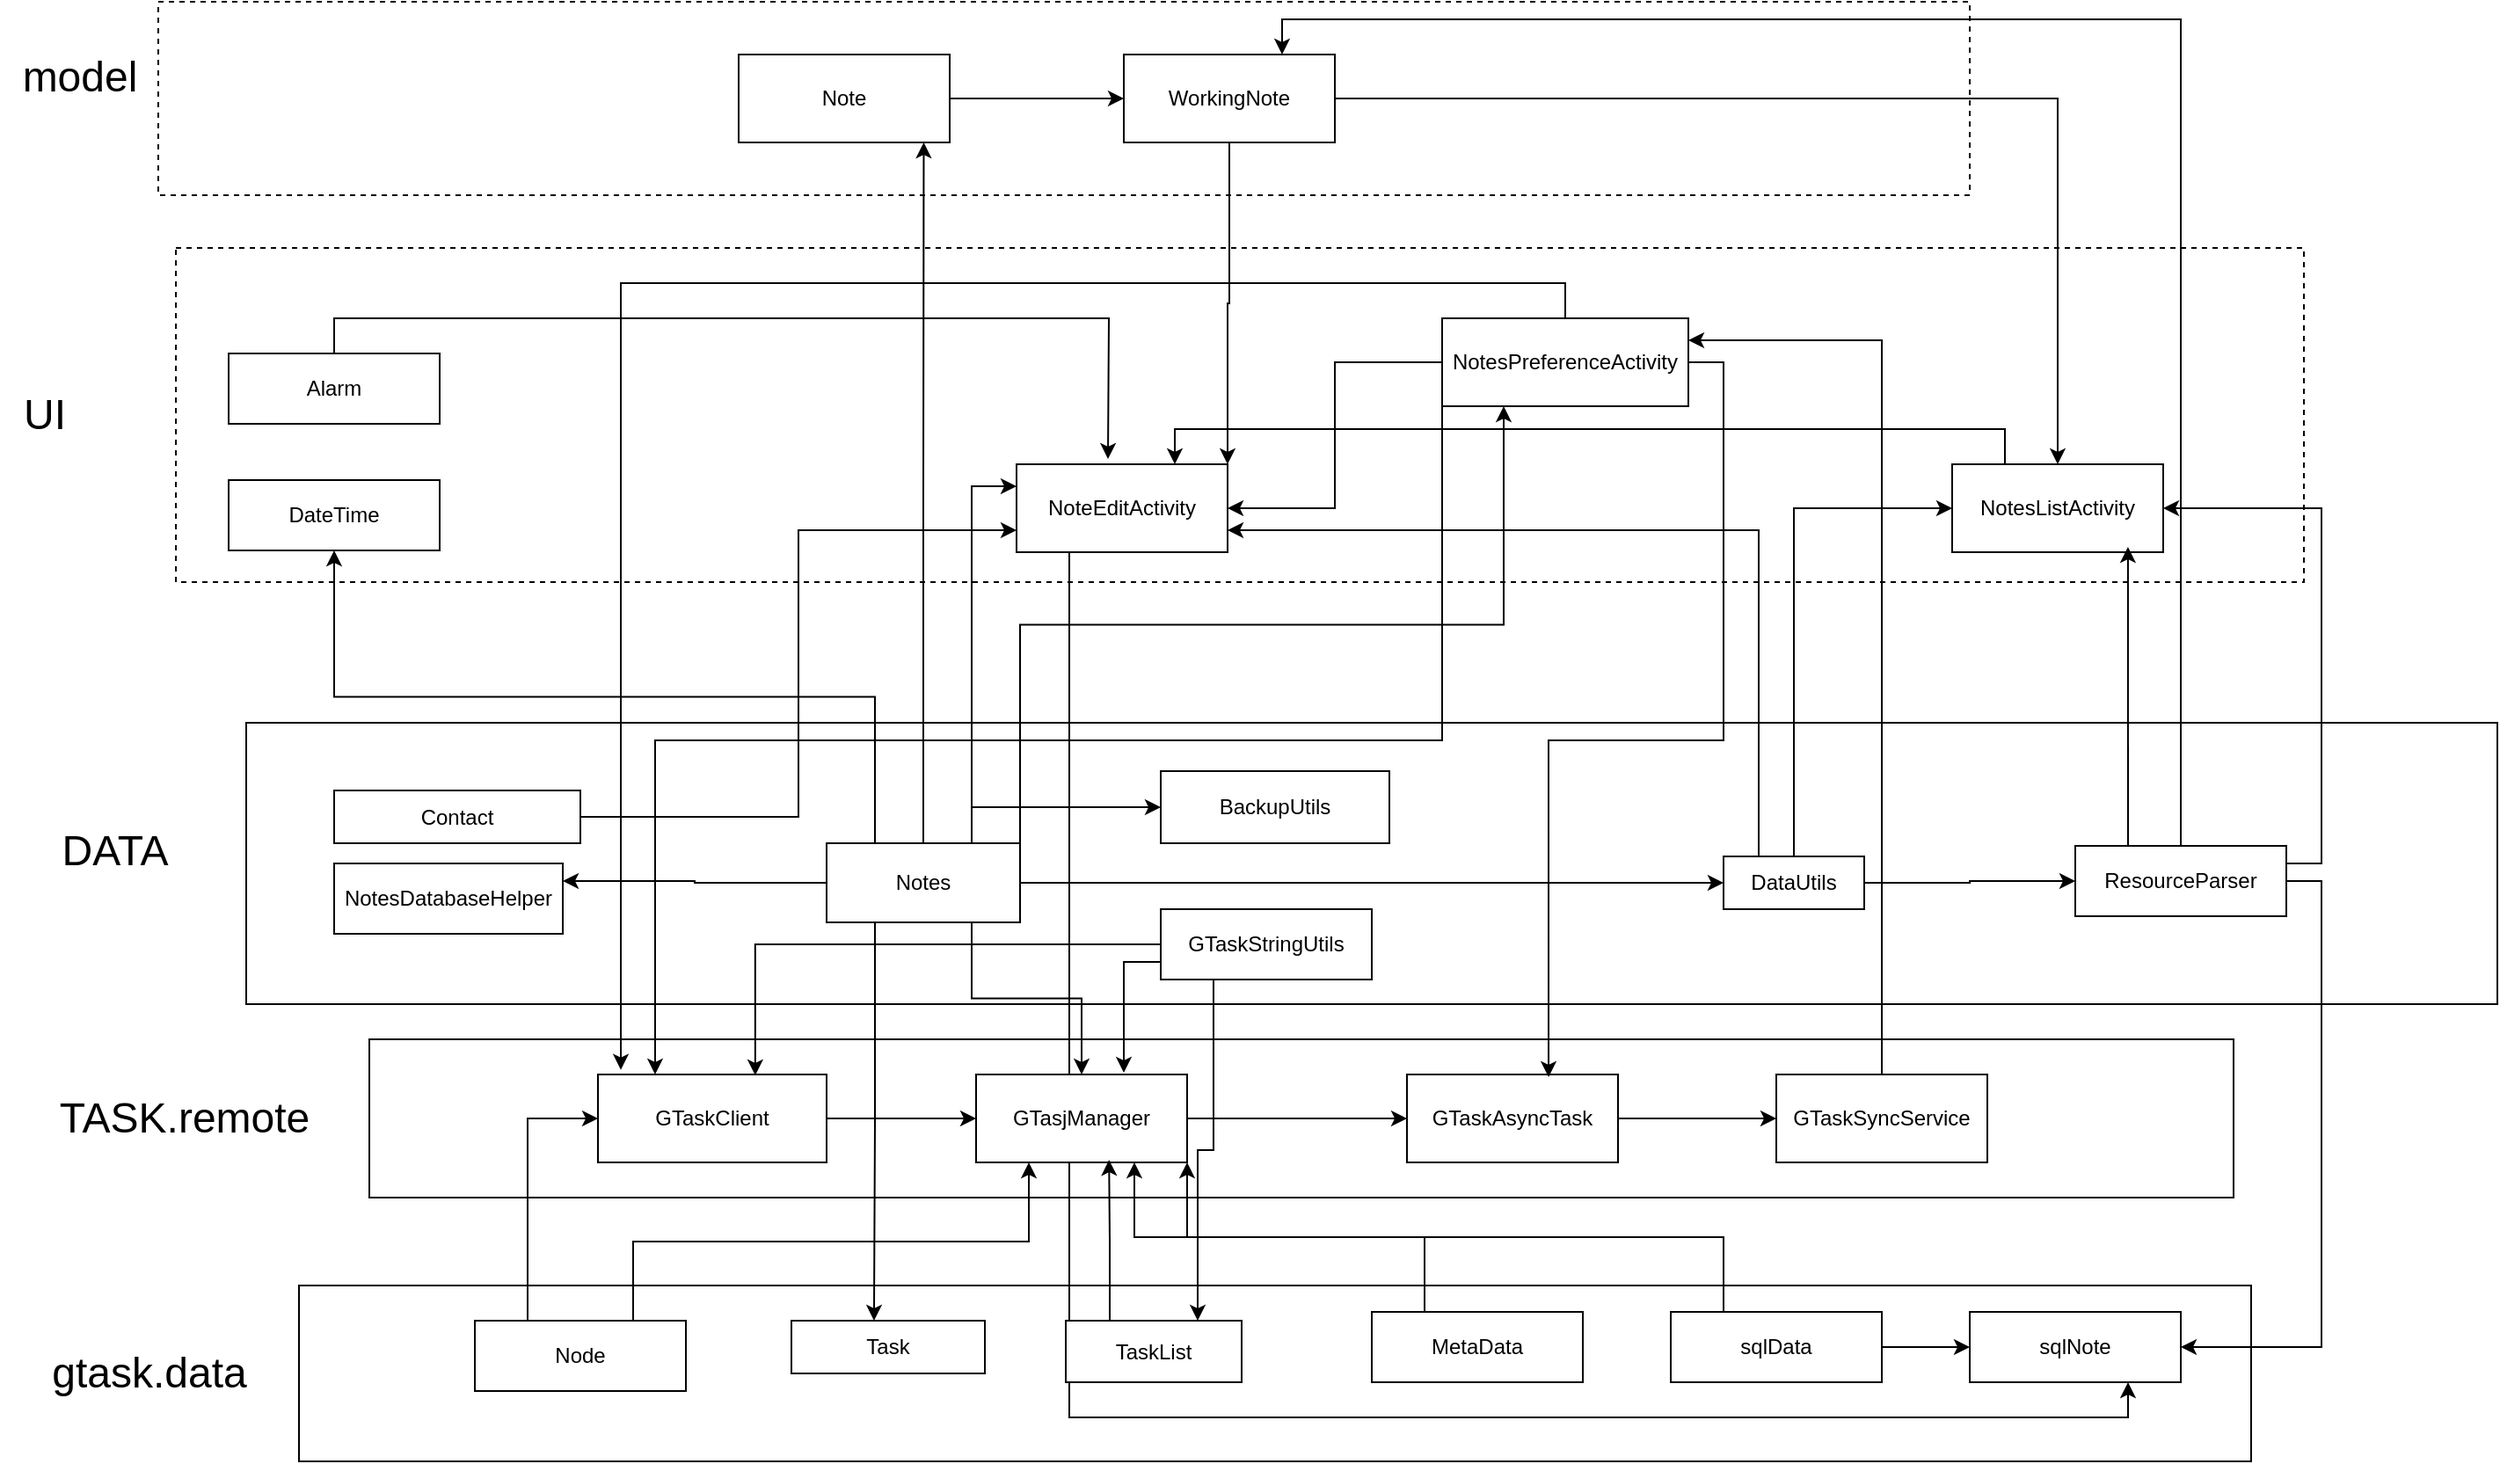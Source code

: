<mxfile version="26.0.4">
  <diagram name="Page-1" id="e7e014a7-5840-1c2e-5031-d8a46d1fe8dd">
    <mxGraphModel dx="3000" dy="1722" grid="1" gridSize="10" guides="1" tooltips="1" connect="1" arrows="1" fold="1" page="1" pageScale="1" pageWidth="1169" pageHeight="826" background="none" math="0" shadow="0">
      <root>
        <mxCell id="0" />
        <mxCell id="1" parent="0" />
        <mxCell id="LxAjSilcedoxKvx_5Ozk-166" value="" style="rounded=0;whiteSpace=wrap;html=1;" parent="1" vertex="1">
          <mxGeometry x="-70" y="550" width="1110" height="100" as="geometry" />
        </mxCell>
        <mxCell id="LxAjSilcedoxKvx_5Ozk-165" value="" style="rounded=0;whiteSpace=wrap;html=1;" parent="1" vertex="1">
          <mxGeometry x="-30" y="410" width="1060" height="90" as="geometry" />
        </mxCell>
        <mxCell id="LxAjSilcedoxKvx_5Ozk-162" value="" style="rounded=0;whiteSpace=wrap;html=1;" parent="1" vertex="1">
          <mxGeometry x="-100" y="230" width="1280" height="160" as="geometry" />
        </mxCell>
        <mxCell id="LxAjSilcedoxKvx_5Ozk-155" value="" style="rounded=0;whiteSpace=wrap;html=1;dashed=1;" parent="1" vertex="1">
          <mxGeometry x="-140" y="-40" width="1210" height="190" as="geometry" />
        </mxCell>
        <mxCell id="LxAjSilcedoxKvx_5Ozk-151" value="" style="rounded=0;whiteSpace=wrap;html=1;dashed=1;" parent="1" vertex="1">
          <mxGeometry x="-150" y="-180" width="1030" height="110" as="geometry" />
        </mxCell>
        <mxCell id="LxAjSilcedoxKvx_5Ozk-46" value="" style="edgeStyle=orthogonalEdgeStyle;rounded=0;orthogonalLoop=1;jettySize=auto;html=1;" parent="1" source="LxAjSilcedoxKvx_5Ozk-41" target="LxAjSilcedoxKvx_5Ozk-45" edge="1">
          <mxGeometry relative="1" as="geometry" />
        </mxCell>
        <mxCell id="LxAjSilcedoxKvx_5Ozk-41" value="Note" style="rounded=0;whiteSpace=wrap;html=1;" parent="1" vertex="1">
          <mxGeometry x="180" y="-150" width="120" height="50" as="geometry" />
        </mxCell>
        <mxCell id="LxAjSilcedoxKvx_5Ozk-48" value="" style="edgeStyle=orthogonalEdgeStyle;rounded=0;orthogonalLoop=1;jettySize=auto;html=1;" parent="1" source="LxAjSilcedoxKvx_5Ozk-45" target="LxAjSilcedoxKvx_5Ozk-47" edge="1">
          <mxGeometry relative="1" as="geometry" />
        </mxCell>
        <mxCell id="LxAjSilcedoxKvx_5Ozk-136" style="edgeStyle=orthogonalEdgeStyle;rounded=0;orthogonalLoop=1;jettySize=auto;html=1;exitX=0.5;exitY=1;exitDx=0;exitDy=0;entryX=1;entryY=0;entryDx=0;entryDy=0;" parent="1" source="LxAjSilcedoxKvx_5Ozk-45" target="LxAjSilcedoxKvx_5Ozk-52" edge="1">
          <mxGeometry relative="1" as="geometry" />
        </mxCell>
        <mxCell id="LxAjSilcedoxKvx_5Ozk-45" value="WorkingNote" style="whiteSpace=wrap;html=1;rounded=0;" parent="1" vertex="1">
          <mxGeometry x="399" y="-150" width="120" height="50" as="geometry" />
        </mxCell>
        <mxCell id="LxAjSilcedoxKvx_5Ozk-149" style="edgeStyle=orthogonalEdgeStyle;rounded=0;orthogonalLoop=1;jettySize=auto;html=1;exitX=0.25;exitY=0;exitDx=0;exitDy=0;entryX=0.75;entryY=0;entryDx=0;entryDy=0;" parent="1" source="LxAjSilcedoxKvx_5Ozk-47" target="LxAjSilcedoxKvx_5Ozk-52" edge="1">
          <mxGeometry relative="1" as="geometry" />
        </mxCell>
        <mxCell id="LxAjSilcedoxKvx_5Ozk-47" value="NotesListActivity" style="whiteSpace=wrap;html=1;rounded=0;" parent="1" vertex="1">
          <mxGeometry x="870" y="83" width="120" height="50" as="geometry" />
        </mxCell>
        <mxCell id="LxAjSilcedoxKvx_5Ozk-141" style="edgeStyle=orthogonalEdgeStyle;rounded=0;orthogonalLoop=1;jettySize=auto;html=1;exitX=0.25;exitY=1;exitDx=0;exitDy=0;entryX=0.75;entryY=1;entryDx=0;entryDy=0;" parent="1" source="LxAjSilcedoxKvx_5Ozk-52" target="LxAjSilcedoxKvx_5Ozk-78" edge="1">
          <mxGeometry relative="1" as="geometry" />
        </mxCell>
        <mxCell id="LxAjSilcedoxKvx_5Ozk-52" value="NoteEditActivity" style="rounded=0;whiteSpace=wrap;html=1;strokeColor=default;align=center;verticalAlign=middle;fontFamily=Helvetica;fontSize=12;fontColor=default;fillColor=default;" parent="1" vertex="1">
          <mxGeometry x="338" y="83" width="120" height="50" as="geometry" />
        </mxCell>
        <mxCell id="LxAjSilcedoxKvx_5Ozk-131" style="edgeStyle=orthogonalEdgeStyle;rounded=0;orthogonalLoop=1;jettySize=auto;html=1;exitX=0.5;exitY=0;exitDx=0;exitDy=0;" parent="1" source="LxAjSilcedoxKvx_5Ozk-53" edge="1">
          <mxGeometry relative="1" as="geometry">
            <mxPoint x="390" y="80" as="targetPoint" />
          </mxGeometry>
        </mxCell>
        <mxCell id="LxAjSilcedoxKvx_5Ozk-53" value="Alarm" style="rounded=0;whiteSpace=wrap;html=1;strokeColor=default;align=center;verticalAlign=middle;fontFamily=Helvetica;fontSize=12;fontColor=default;fillColor=default;" parent="1" vertex="1">
          <mxGeometry x="-110" y="20" width="120" height="40" as="geometry" />
        </mxCell>
        <mxCell id="LxAjSilcedoxKvx_5Ozk-90" style="edgeStyle=orthogonalEdgeStyle;rounded=0;orthogonalLoop=1;jettySize=auto;html=1;exitX=0.25;exitY=0;exitDx=0;exitDy=0;entryX=0.5;entryY=1;entryDx=0;entryDy=0;" parent="1" source="LxAjSilcedoxKvx_5Ozk-55" target="LxAjSilcedoxKvx_5Ozk-63" edge="1">
          <mxGeometry relative="1" as="geometry" />
        </mxCell>
        <mxCell id="LxAjSilcedoxKvx_5Ozk-92" style="edgeStyle=orthogonalEdgeStyle;rounded=0;orthogonalLoop=1;jettySize=auto;html=1;exitX=0.75;exitY=0;exitDx=0;exitDy=0;entryX=0;entryY=0.5;entryDx=0;entryDy=0;" parent="1" source="LxAjSilcedoxKvx_5Ozk-55" target="LxAjSilcedoxKvx_5Ozk-59" edge="1">
          <mxGeometry relative="1" as="geometry" />
        </mxCell>
        <mxCell id="LxAjSilcedoxKvx_5Ozk-93" style="edgeStyle=orthogonalEdgeStyle;rounded=0;orthogonalLoop=1;jettySize=auto;html=1;exitX=1;exitY=0.5;exitDx=0;exitDy=0;entryX=0;entryY=0.5;entryDx=0;entryDy=0;" parent="1" source="LxAjSilcedoxKvx_5Ozk-55" target="LxAjSilcedoxKvx_5Ozk-67" edge="1">
          <mxGeometry relative="1" as="geometry" />
        </mxCell>
        <mxCell id="LxAjSilcedoxKvx_5Ozk-101" style="edgeStyle=orthogonalEdgeStyle;rounded=0;orthogonalLoop=1;jettySize=auto;html=1;exitX=0;exitY=0.5;exitDx=0;exitDy=0;entryX=1;entryY=0.25;entryDx=0;entryDy=0;" parent="1" source="LxAjSilcedoxKvx_5Ozk-55" target="LxAjSilcedoxKvx_5Ozk-61" edge="1">
          <mxGeometry relative="1" as="geometry" />
        </mxCell>
        <mxCell id="LxAjSilcedoxKvx_5Ozk-106" style="edgeStyle=orthogonalEdgeStyle;rounded=0;orthogonalLoop=1;jettySize=auto;html=1;exitX=0.75;exitY=1;exitDx=0;exitDy=0;entryX=0.5;entryY=0;entryDx=0;entryDy=0;" parent="1" source="LxAjSilcedoxKvx_5Ozk-55" target="LxAjSilcedoxKvx_5Ozk-70" edge="1">
          <mxGeometry relative="1" as="geometry" />
        </mxCell>
        <mxCell id="LxAjSilcedoxKvx_5Ozk-123" style="edgeStyle=orthogonalEdgeStyle;rounded=0;orthogonalLoop=1;jettySize=auto;html=1;exitX=1;exitY=0;exitDx=0;exitDy=0;entryX=0.25;entryY=1;entryDx=0;entryDy=0;" parent="1" source="LxAjSilcedoxKvx_5Ozk-55" target="LxAjSilcedoxKvx_5Ozk-66" edge="1">
          <mxGeometry relative="1" as="geometry" />
        </mxCell>
        <mxCell id="LxAjSilcedoxKvx_5Ozk-137" style="edgeStyle=orthogonalEdgeStyle;rounded=0;orthogonalLoop=1;jettySize=auto;html=1;exitX=0.75;exitY=0;exitDx=0;exitDy=0;entryX=0;entryY=0.25;entryDx=0;entryDy=0;" parent="1" source="LxAjSilcedoxKvx_5Ozk-55" target="LxAjSilcedoxKvx_5Ozk-52" edge="1">
          <mxGeometry relative="1" as="geometry" />
        </mxCell>
        <mxCell id="LxAjSilcedoxKvx_5Ozk-55" value="Notes" style="rounded=0;whiteSpace=wrap;html=1;strokeColor=default;align=center;verticalAlign=middle;fontFamily=Helvetica;fontSize=12;fontColor=default;fillColor=default;" parent="1" vertex="1">
          <mxGeometry x="230" y="298.5" width="110" height="45" as="geometry" />
        </mxCell>
        <mxCell id="LxAjSilcedoxKvx_5Ozk-59" value="BackupUtils" style="whiteSpace=wrap;html=1;rounded=0;" parent="1" vertex="1">
          <mxGeometry x="420" y="257.5" width="130" height="41" as="geometry" />
        </mxCell>
        <mxCell id="LxAjSilcedoxKvx_5Ozk-61" value="NotesDatabaseHelper" style="whiteSpace=wrap;html=1;rounded=0;" parent="1" vertex="1">
          <mxGeometry x="-50" y="310" width="130" height="40" as="geometry" />
        </mxCell>
        <mxCell id="LxAjSilcedoxKvx_5Ozk-63" value="DateTime" style="rounded=0;whiteSpace=wrap;html=1;" parent="1" vertex="1">
          <mxGeometry x="-110" y="92" width="120" height="40" as="geometry" />
        </mxCell>
        <mxCell id="LxAjSilcedoxKvx_5Ozk-116" style="edgeStyle=orthogonalEdgeStyle;rounded=0;orthogonalLoop=1;jettySize=auto;html=1;exitX=0.25;exitY=1;exitDx=0;exitDy=0;entryX=0.75;entryY=0;entryDx=0;entryDy=0;" parent="1" source="LxAjSilcedoxKvx_5Ozk-65" target="LxAjSilcedoxKvx_5Ozk-75" edge="1">
          <mxGeometry relative="1" as="geometry" />
        </mxCell>
        <mxCell id="LxAjSilcedoxKvx_5Ozk-65" value="GTaskStringUtils" style="rounded=0;whiteSpace=wrap;html=1;" parent="1" vertex="1">
          <mxGeometry x="420" y="336" width="120" height="40" as="geometry" />
        </mxCell>
        <mxCell id="LxAjSilcedoxKvx_5Ozk-79" style="edgeStyle=orthogonalEdgeStyle;rounded=0;orthogonalLoop=1;jettySize=auto;html=1;entryX=1;entryY=0.5;entryDx=0;entryDy=0;" parent="1" source="LxAjSilcedoxKvx_5Ozk-66" target="LxAjSilcedoxKvx_5Ozk-52" edge="1">
          <mxGeometry relative="1" as="geometry" />
        </mxCell>
        <mxCell id="LxAjSilcedoxKvx_5Ozk-134" style="edgeStyle=orthogonalEdgeStyle;rounded=0;orthogonalLoop=1;jettySize=auto;html=1;exitX=0;exitY=1;exitDx=0;exitDy=0;entryX=0.25;entryY=0;entryDx=0;entryDy=0;" parent="1" source="LxAjSilcedoxKvx_5Ozk-66" target="LxAjSilcedoxKvx_5Ozk-69" edge="1">
          <mxGeometry relative="1" as="geometry" />
        </mxCell>
        <mxCell id="LxAjSilcedoxKvx_5Ozk-66" value="NotesPreferenceActivity" style="rounded=0;whiteSpace=wrap;html=1;" parent="1" vertex="1">
          <mxGeometry x="580" width="140" height="50" as="geometry" />
        </mxCell>
        <mxCell id="LxAjSilcedoxKvx_5Ozk-94" style="edgeStyle=orthogonalEdgeStyle;rounded=0;orthogonalLoop=1;jettySize=auto;html=1;exitX=1;exitY=0.5;exitDx=0;exitDy=0;entryX=0;entryY=0.5;entryDx=0;entryDy=0;" parent="1" source="LxAjSilcedoxKvx_5Ozk-67" target="LxAjSilcedoxKvx_5Ozk-68" edge="1">
          <mxGeometry relative="1" as="geometry" />
        </mxCell>
        <mxCell id="LxAjSilcedoxKvx_5Ozk-130" style="edgeStyle=orthogonalEdgeStyle;rounded=0;orthogonalLoop=1;jettySize=auto;html=1;exitX=0.5;exitY=0;exitDx=0;exitDy=0;entryX=0;entryY=0.5;entryDx=0;entryDy=0;" parent="1" source="LxAjSilcedoxKvx_5Ozk-67" target="LxAjSilcedoxKvx_5Ozk-47" edge="1">
          <mxGeometry relative="1" as="geometry" />
        </mxCell>
        <mxCell id="LxAjSilcedoxKvx_5Ozk-138" style="edgeStyle=orthogonalEdgeStyle;rounded=0;orthogonalLoop=1;jettySize=auto;html=1;exitX=0.25;exitY=0;exitDx=0;exitDy=0;entryX=1;entryY=0.75;entryDx=0;entryDy=0;" parent="1" source="LxAjSilcedoxKvx_5Ozk-67" target="LxAjSilcedoxKvx_5Ozk-52" edge="1">
          <mxGeometry relative="1" as="geometry" />
        </mxCell>
        <mxCell id="LxAjSilcedoxKvx_5Ozk-67" value="DataUtils" style="rounded=0;whiteSpace=wrap;html=1;" parent="1" vertex="1">
          <mxGeometry x="740" y="306" width="80" height="30" as="geometry" />
        </mxCell>
        <mxCell id="LxAjSilcedoxKvx_5Ozk-96" style="edgeStyle=orthogonalEdgeStyle;rounded=0;orthogonalLoop=1;jettySize=auto;html=1;exitX=0.5;exitY=0;exitDx=0;exitDy=0;entryX=0.75;entryY=0;entryDx=0;entryDy=0;" parent="1" source="LxAjSilcedoxKvx_5Ozk-68" target="LxAjSilcedoxKvx_5Ozk-45" edge="1">
          <mxGeometry relative="1" as="geometry" />
        </mxCell>
        <mxCell id="LxAjSilcedoxKvx_5Ozk-120" style="edgeStyle=orthogonalEdgeStyle;rounded=0;orthogonalLoop=1;jettySize=auto;html=1;exitX=1;exitY=0.5;exitDx=0;exitDy=0;entryX=1;entryY=0.5;entryDx=0;entryDy=0;" parent="1" source="LxAjSilcedoxKvx_5Ozk-68" target="LxAjSilcedoxKvx_5Ozk-78" edge="1">
          <mxGeometry relative="1" as="geometry" />
        </mxCell>
        <mxCell id="LxAjSilcedoxKvx_5Ozk-148" style="edgeStyle=orthogonalEdgeStyle;rounded=0;orthogonalLoop=1;jettySize=auto;html=1;exitX=1;exitY=0.25;exitDx=0;exitDy=0;entryX=1;entryY=0.5;entryDx=0;entryDy=0;" parent="1" source="LxAjSilcedoxKvx_5Ozk-68" target="LxAjSilcedoxKvx_5Ozk-47" edge="1">
          <mxGeometry relative="1" as="geometry" />
        </mxCell>
        <mxCell id="LxAjSilcedoxKvx_5Ozk-68" value="ResourceParser" style="rounded=0;whiteSpace=wrap;html=1;" parent="1" vertex="1">
          <mxGeometry x="940" y="300" width="120" height="40" as="geometry" />
        </mxCell>
        <mxCell id="LxAjSilcedoxKvx_5Ozk-105" style="edgeStyle=orthogonalEdgeStyle;rounded=0;orthogonalLoop=1;jettySize=auto;html=1;entryX=0;entryY=0.5;entryDx=0;entryDy=0;" parent="1" source="LxAjSilcedoxKvx_5Ozk-69" target="LxAjSilcedoxKvx_5Ozk-70" edge="1">
          <mxGeometry relative="1" as="geometry" />
        </mxCell>
        <mxCell id="LxAjSilcedoxKvx_5Ozk-69" value="GTaskClient" style="rounded=0;whiteSpace=wrap;html=1;" parent="1" vertex="1">
          <mxGeometry x="100" y="430" width="130" height="50" as="geometry" />
        </mxCell>
        <mxCell id="LxAjSilcedoxKvx_5Ozk-126" style="edgeStyle=orthogonalEdgeStyle;rounded=0;orthogonalLoop=1;jettySize=auto;html=1;exitX=1;exitY=0.5;exitDx=0;exitDy=0;entryX=0;entryY=0.5;entryDx=0;entryDy=0;" parent="1" source="LxAjSilcedoxKvx_5Ozk-70" target="LxAjSilcedoxKvx_5Ozk-71" edge="1">
          <mxGeometry relative="1" as="geometry" />
        </mxCell>
        <mxCell id="LxAjSilcedoxKvx_5Ozk-70" value="GTasjManager" style="rounded=0;whiteSpace=wrap;html=1;" parent="1" vertex="1">
          <mxGeometry x="315" y="430" width="120" height="50" as="geometry" />
        </mxCell>
        <mxCell id="LxAjSilcedoxKvx_5Ozk-114" style="edgeStyle=orthogonalEdgeStyle;rounded=0;orthogonalLoop=1;jettySize=auto;html=1;entryX=0;entryY=0.5;entryDx=0;entryDy=0;" parent="1" source="LxAjSilcedoxKvx_5Ozk-71" target="LxAjSilcedoxKvx_5Ozk-72" edge="1">
          <mxGeometry relative="1" as="geometry" />
        </mxCell>
        <mxCell id="LxAjSilcedoxKvx_5Ozk-71" value="GTaskAsyncTask" style="rounded=0;whiteSpace=wrap;html=1;" parent="1" vertex="1">
          <mxGeometry x="560" y="430" width="120" height="50" as="geometry" />
        </mxCell>
        <mxCell id="LxAjSilcedoxKvx_5Ozk-125" style="edgeStyle=orthogonalEdgeStyle;rounded=0;orthogonalLoop=1;jettySize=auto;html=1;exitX=0.5;exitY=0;exitDx=0;exitDy=0;entryX=1;entryY=0.25;entryDx=0;entryDy=0;" parent="1" source="LxAjSilcedoxKvx_5Ozk-72" target="LxAjSilcedoxKvx_5Ozk-66" edge="1">
          <mxGeometry relative="1" as="geometry" />
        </mxCell>
        <mxCell id="LxAjSilcedoxKvx_5Ozk-72" value="GTaskSyncService" style="rounded=0;whiteSpace=wrap;html=1;" parent="1" vertex="1">
          <mxGeometry x="770" y="430" width="120" height="50" as="geometry" />
        </mxCell>
        <mxCell id="LxAjSilcedoxKvx_5Ozk-108" style="edgeStyle=orthogonalEdgeStyle;rounded=0;orthogonalLoop=1;jettySize=auto;html=1;exitX=0.75;exitY=0;exitDx=0;exitDy=0;entryX=0.25;entryY=1;entryDx=0;entryDy=0;" parent="1" source="LxAjSilcedoxKvx_5Ozk-73" target="LxAjSilcedoxKvx_5Ozk-70" edge="1">
          <mxGeometry relative="1" as="geometry" />
        </mxCell>
        <mxCell id="LxAjSilcedoxKvx_5Ozk-118" style="edgeStyle=orthogonalEdgeStyle;rounded=0;orthogonalLoop=1;jettySize=auto;html=1;exitX=0.25;exitY=0;exitDx=0;exitDy=0;entryX=0;entryY=0.5;entryDx=0;entryDy=0;" parent="1" source="LxAjSilcedoxKvx_5Ozk-73" target="LxAjSilcedoxKvx_5Ozk-69" edge="1">
          <mxGeometry relative="1" as="geometry" />
        </mxCell>
        <mxCell id="LxAjSilcedoxKvx_5Ozk-73" value="Node" style="rounded=0;whiteSpace=wrap;html=1;" parent="1" vertex="1">
          <mxGeometry x="30" y="570" width="120" height="40" as="geometry" />
        </mxCell>
        <mxCell id="LxAjSilcedoxKvx_5Ozk-74" value="Task" style="rounded=0;whiteSpace=wrap;html=1;" parent="1" vertex="1">
          <mxGeometry x="210" y="570" width="110" height="30" as="geometry" />
        </mxCell>
        <mxCell id="LxAjSilcedoxKvx_5Ozk-75" value="TaskList" style="rounded=0;whiteSpace=wrap;html=1;" parent="1" vertex="1">
          <mxGeometry x="366" y="570" width="100" height="35" as="geometry" />
        </mxCell>
        <mxCell id="LxAjSilcedoxKvx_5Ozk-111" style="edgeStyle=orthogonalEdgeStyle;rounded=0;orthogonalLoop=1;jettySize=auto;html=1;exitX=0.25;exitY=0;exitDx=0;exitDy=0;entryX=0.75;entryY=1;entryDx=0;entryDy=0;" parent="1" source="LxAjSilcedoxKvx_5Ozk-76" target="LxAjSilcedoxKvx_5Ozk-70" edge="1">
          <mxGeometry relative="1" as="geometry" />
        </mxCell>
        <mxCell id="LxAjSilcedoxKvx_5Ozk-76" value="MetaData" style="rounded=0;whiteSpace=wrap;html=1;" parent="1" vertex="1">
          <mxGeometry x="540" y="565" width="120" height="40" as="geometry" />
        </mxCell>
        <mxCell id="LxAjSilcedoxKvx_5Ozk-112" style="edgeStyle=orthogonalEdgeStyle;rounded=0;orthogonalLoop=1;jettySize=auto;html=1;exitX=0.25;exitY=0;exitDx=0;exitDy=0;entryX=1;entryY=1;entryDx=0;entryDy=0;" parent="1" source="LxAjSilcedoxKvx_5Ozk-77" target="LxAjSilcedoxKvx_5Ozk-70" edge="1">
          <mxGeometry relative="1" as="geometry" />
        </mxCell>
        <mxCell id="LxAjSilcedoxKvx_5Ozk-115" style="edgeStyle=orthogonalEdgeStyle;rounded=0;orthogonalLoop=1;jettySize=auto;html=1;exitX=1;exitY=0.5;exitDx=0;exitDy=0;entryX=0;entryY=0.5;entryDx=0;entryDy=0;" parent="1" source="LxAjSilcedoxKvx_5Ozk-77" target="LxAjSilcedoxKvx_5Ozk-78" edge="1">
          <mxGeometry relative="1" as="geometry" />
        </mxCell>
        <mxCell id="LxAjSilcedoxKvx_5Ozk-77" value="sqlData" style="rounded=0;whiteSpace=wrap;html=1;" parent="1" vertex="1">
          <mxGeometry x="710" y="565" width="120" height="40" as="geometry" />
        </mxCell>
        <mxCell id="LxAjSilcedoxKvx_5Ozk-78" value="sqlNote" style="rounded=0;whiteSpace=wrap;html=1;" parent="1" vertex="1">
          <mxGeometry x="880" y="565" width="120" height="40" as="geometry" />
        </mxCell>
        <mxCell id="LxAjSilcedoxKvx_5Ozk-89" style="edgeStyle=orthogonalEdgeStyle;rounded=0;orthogonalLoop=1;jettySize=auto;html=1;exitX=1;exitY=0.5;exitDx=0;exitDy=0;entryX=0;entryY=0.75;entryDx=0;entryDy=0;" parent="1" source="LxAjSilcedoxKvx_5Ozk-80" target="LxAjSilcedoxKvx_5Ozk-52" edge="1">
          <mxGeometry relative="1" as="geometry" />
        </mxCell>
        <mxCell id="LxAjSilcedoxKvx_5Ozk-80" value="Contact" style="rounded=0;whiteSpace=wrap;html=1;strokeColor=default;align=center;verticalAlign=middle;fontFamily=Helvetica;fontSize=12;fontColor=default;fillColor=default;" parent="1" vertex="1">
          <mxGeometry x="-50" y="268.5" width="140" height="30" as="geometry" />
        </mxCell>
        <mxCell id="LxAjSilcedoxKvx_5Ozk-104" style="edgeStyle=orthogonalEdgeStyle;rounded=0;orthogonalLoop=1;jettySize=auto;html=1;exitX=0;exitY=0.5;exitDx=0;exitDy=0;entryX=0.688;entryY=0.01;entryDx=0;entryDy=0;entryPerimeter=0;" parent="1" source="LxAjSilcedoxKvx_5Ozk-65" target="LxAjSilcedoxKvx_5Ozk-69" edge="1">
          <mxGeometry relative="1" as="geometry" />
        </mxCell>
        <mxCell id="LxAjSilcedoxKvx_5Ozk-107" style="edgeStyle=orthogonalEdgeStyle;rounded=0;orthogonalLoop=1;jettySize=auto;html=1;exitX=0;exitY=0.75;exitDx=0;exitDy=0;entryX=0.7;entryY=-0.02;entryDx=0;entryDy=0;entryPerimeter=0;" parent="1" source="LxAjSilcedoxKvx_5Ozk-65" target="LxAjSilcedoxKvx_5Ozk-70" edge="1">
          <mxGeometry relative="1" as="geometry" />
        </mxCell>
        <mxCell id="LxAjSilcedoxKvx_5Ozk-119" style="edgeStyle=orthogonalEdgeStyle;rounded=0;orthogonalLoop=1;jettySize=auto;html=1;exitX=0.25;exitY=1;exitDx=0;exitDy=0;entryX=0.427;entryY=0;entryDx=0;entryDy=0;entryPerimeter=0;" parent="1" source="LxAjSilcedoxKvx_5Ozk-55" target="LxAjSilcedoxKvx_5Ozk-74" edge="1">
          <mxGeometry relative="1" as="geometry" />
        </mxCell>
        <mxCell id="LxAjSilcedoxKvx_5Ozk-122" style="edgeStyle=orthogonalEdgeStyle;rounded=0;orthogonalLoop=1;jettySize=auto;html=1;exitX=1;exitY=0.5;exitDx=0;exitDy=0;entryX=0.671;entryY=0.03;entryDx=0;entryDy=0;entryPerimeter=0;" parent="1" source="LxAjSilcedoxKvx_5Ozk-66" target="LxAjSilcedoxKvx_5Ozk-71" edge="1">
          <mxGeometry relative="1" as="geometry" />
        </mxCell>
        <mxCell id="LxAjSilcedoxKvx_5Ozk-132" style="edgeStyle=orthogonalEdgeStyle;rounded=0;orthogonalLoop=1;jettySize=auto;html=1;exitX=0.5;exitY=0;exitDx=0;exitDy=0;entryX=0.1;entryY=-0.053;entryDx=0;entryDy=0;entryPerimeter=0;" parent="1" source="LxAjSilcedoxKvx_5Ozk-66" target="LxAjSilcedoxKvx_5Ozk-69" edge="1">
          <mxGeometry relative="1" as="geometry" />
        </mxCell>
        <mxCell id="LxAjSilcedoxKvx_5Ozk-135" style="edgeStyle=orthogonalEdgeStyle;rounded=0;orthogonalLoop=1;jettySize=auto;html=1;exitX=0.5;exitY=0;exitDx=0;exitDy=0;entryX=0.877;entryY=1;entryDx=0;entryDy=0;entryPerimeter=0;" parent="1" source="LxAjSilcedoxKvx_5Ozk-55" target="LxAjSilcedoxKvx_5Ozk-41" edge="1">
          <mxGeometry relative="1" as="geometry" />
        </mxCell>
        <mxCell id="LxAjSilcedoxKvx_5Ozk-142" style="edgeStyle=orthogonalEdgeStyle;rounded=0;orthogonalLoop=1;jettySize=auto;html=1;exitX=0.25;exitY=0;exitDx=0;exitDy=0;entryX=0.63;entryY=0.971;entryDx=0;entryDy=0;entryPerimeter=0;" parent="1" source="LxAjSilcedoxKvx_5Ozk-75" target="LxAjSilcedoxKvx_5Ozk-70" edge="1">
          <mxGeometry relative="1" as="geometry" />
        </mxCell>
        <mxCell id="LxAjSilcedoxKvx_5Ozk-150" style="edgeStyle=orthogonalEdgeStyle;rounded=0;orthogonalLoop=1;jettySize=auto;html=1;exitX=0.25;exitY=0;exitDx=0;exitDy=0;entryX=0.833;entryY=0.94;entryDx=0;entryDy=0;entryPerimeter=0;" parent="1" source="LxAjSilcedoxKvx_5Ozk-68" target="LxAjSilcedoxKvx_5Ozk-47" edge="1">
          <mxGeometry relative="1" as="geometry" />
        </mxCell>
        <mxCell id="LxAjSilcedoxKvx_5Ozk-153" value="&lt;font style=&quot;font-size: 24px;&quot;&gt;model&lt;/font&gt;" style="text;html=1;align=center;verticalAlign=middle;resizable=0;points=[];autosize=1;strokeColor=none;fillColor=none;" parent="1" vertex="1">
          <mxGeometry x="-240" y="-157" width="90" height="40" as="geometry" />
        </mxCell>
        <mxCell id="LxAjSilcedoxKvx_5Ozk-158" value="&lt;font style=&quot;font-size: 24px;&quot;&gt;UI&lt;/font&gt;" style="text;html=1;align=center;verticalAlign=middle;resizable=0;points=[];autosize=1;strokeColor=none;fillColor=none;" parent="1" vertex="1">
          <mxGeometry x="-240" y="35" width="50" height="40" as="geometry" />
        </mxCell>
        <mxCell id="LxAjSilcedoxKvx_5Ozk-164" value="&lt;font style=&quot;font-size: 24px;&quot;&gt;DATA&lt;/font&gt;" style="text;html=1;align=center;verticalAlign=middle;resizable=0;points=[];autosize=1;strokeColor=none;fillColor=none;" parent="1" vertex="1">
          <mxGeometry x="-215" y="283" width="80" height="40" as="geometry" />
        </mxCell>
        <mxCell id="LxAjSilcedoxKvx_5Ozk-167" value="&lt;font style=&quot;font-size: 24px;&quot;&gt;TASK.remote&lt;/font&gt;" style="text;html=1;align=center;verticalAlign=middle;whiteSpace=wrap;rounded=0;" parent="1" vertex="1">
          <mxGeometry x="-180" y="440" width="90" height="30" as="geometry" />
        </mxCell>
        <mxCell id="LxAjSilcedoxKvx_5Ozk-168" value="&lt;font style=&quot;font-size: 24px;&quot;&gt;gtask.data&lt;/font&gt;" style="text;html=1;align=center;verticalAlign=middle;whiteSpace=wrap;rounded=0;" parent="1" vertex="1">
          <mxGeometry x="-200" y="580" width="90" height="40" as="geometry" />
        </mxCell>
      </root>
    </mxGraphModel>
  </diagram>
</mxfile>
